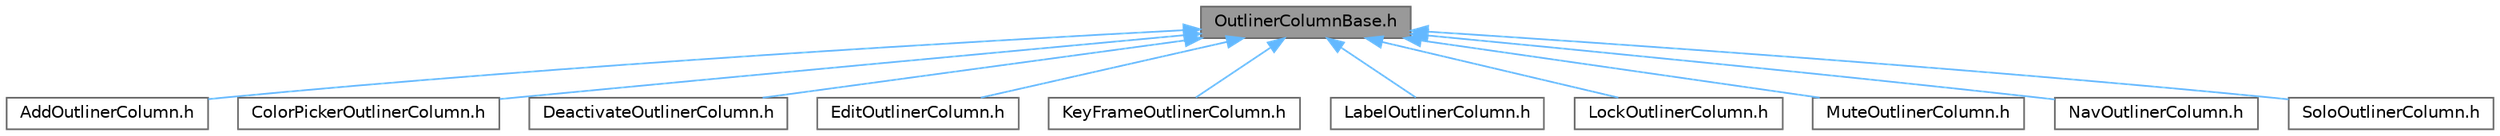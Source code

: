digraph "OutlinerColumnBase.h"
{
 // INTERACTIVE_SVG=YES
 // LATEX_PDF_SIZE
  bgcolor="transparent";
  edge [fontname=Helvetica,fontsize=10,labelfontname=Helvetica,labelfontsize=10];
  node [fontname=Helvetica,fontsize=10,shape=box,height=0.2,width=0.4];
  Node1 [id="Node000001",label="OutlinerColumnBase.h",height=0.2,width=0.4,color="gray40", fillcolor="grey60", style="filled", fontcolor="black",tooltip=" "];
  Node1 -> Node2 [id="edge1_Node000001_Node000002",dir="back",color="steelblue1",style="solid",tooltip=" "];
  Node2 [id="Node000002",label="AddOutlinerColumn.h",height=0.2,width=0.4,color="grey40", fillcolor="white", style="filled",URL="$d3/d3a/AddOutlinerColumn_8h.html",tooltip=" "];
  Node1 -> Node3 [id="edge2_Node000001_Node000003",dir="back",color="steelblue1",style="solid",tooltip=" "];
  Node3 [id="Node000003",label="ColorPickerOutlinerColumn.h",height=0.2,width=0.4,color="grey40", fillcolor="white", style="filled",URL="$d5/da7/ColorPickerOutlinerColumn_8h.html",tooltip=" "];
  Node1 -> Node4 [id="edge3_Node000001_Node000004",dir="back",color="steelblue1",style="solid",tooltip=" "];
  Node4 [id="Node000004",label="DeactivateOutlinerColumn.h",height=0.2,width=0.4,color="grey40", fillcolor="white", style="filled",URL="$d8/d5a/DeactivateOutlinerColumn_8h.html",tooltip=" "];
  Node1 -> Node5 [id="edge4_Node000001_Node000005",dir="back",color="steelblue1",style="solid",tooltip=" "];
  Node5 [id="Node000005",label="EditOutlinerColumn.h",height=0.2,width=0.4,color="grey40", fillcolor="white", style="filled",URL="$de/d18/EditOutlinerColumn_8h.html",tooltip=" "];
  Node1 -> Node6 [id="edge5_Node000001_Node000006",dir="back",color="steelblue1",style="solid",tooltip=" "];
  Node6 [id="Node000006",label="KeyFrameOutlinerColumn.h",height=0.2,width=0.4,color="grey40", fillcolor="white", style="filled",URL="$df/da3/KeyFrameOutlinerColumn_8h.html",tooltip=" "];
  Node1 -> Node7 [id="edge6_Node000001_Node000007",dir="back",color="steelblue1",style="solid",tooltip=" "];
  Node7 [id="Node000007",label="LabelOutlinerColumn.h",height=0.2,width=0.4,color="grey40", fillcolor="white", style="filled",URL="$d5/dba/LabelOutlinerColumn_8h.html",tooltip=" "];
  Node1 -> Node8 [id="edge7_Node000001_Node000008",dir="back",color="steelblue1",style="solid",tooltip=" "];
  Node8 [id="Node000008",label="LockOutlinerColumn.h",height=0.2,width=0.4,color="grey40", fillcolor="white", style="filled",URL="$d1/d70/LockOutlinerColumn_8h.html",tooltip=" "];
  Node1 -> Node9 [id="edge8_Node000001_Node000009",dir="back",color="steelblue1",style="solid",tooltip=" "];
  Node9 [id="Node000009",label="MuteOutlinerColumn.h",height=0.2,width=0.4,color="grey40", fillcolor="white", style="filled",URL="$d9/d68/MuteOutlinerColumn_8h.html",tooltip=" "];
  Node1 -> Node10 [id="edge9_Node000001_Node000010",dir="back",color="steelblue1",style="solid",tooltip=" "];
  Node10 [id="Node000010",label="NavOutlinerColumn.h",height=0.2,width=0.4,color="grey40", fillcolor="white", style="filled",URL="$d5/d7c/NavOutlinerColumn_8h.html",tooltip=" "];
  Node1 -> Node11 [id="edge10_Node000001_Node000011",dir="back",color="steelblue1",style="solid",tooltip=" "];
  Node11 [id="Node000011",label="SoloOutlinerColumn.h",height=0.2,width=0.4,color="grey40", fillcolor="white", style="filled",URL="$d5/dec/SoloOutlinerColumn_8h.html",tooltip=" "];
}
